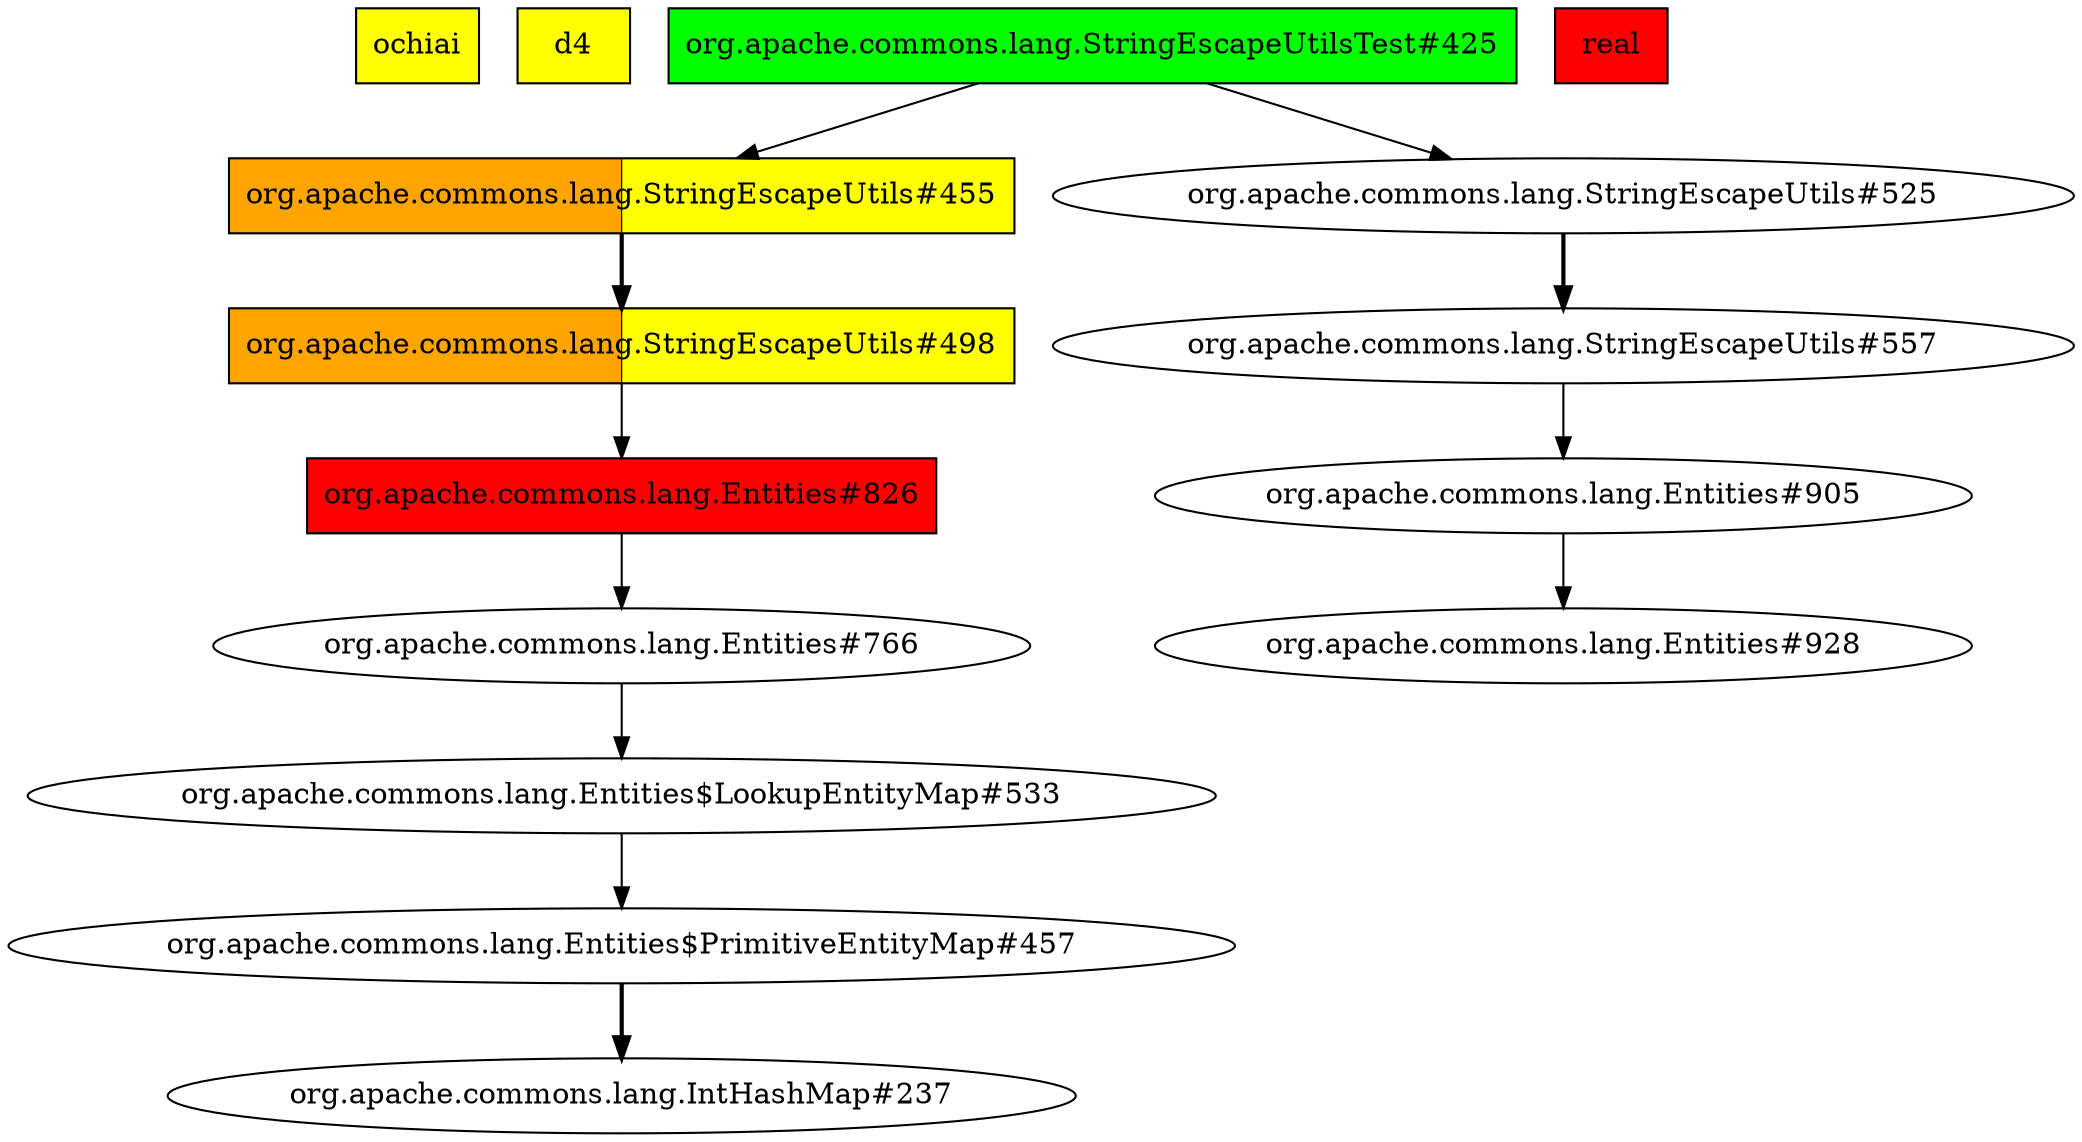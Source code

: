 digraph enhanced {
	"ochiai" [style=striped shape=box fillcolor="yellow"];
	"d4" [style=striped shape=box fillcolor="yellow"];
	"org.apache.commons.lang.StringEscapeUtils#498" [style=striped shape=box fillcolor="orange:yellow"];
	"org.apache.commons.lang.StringEscapeUtils#455" [style=striped shape=box fillcolor="orange:yellow"];
	"org.apache.commons.lang.Entities#826" [style=striped shape=box fillcolor="red"];
	"org.apache.commons.lang.StringEscapeUtilsTest#425" [style=striped shape=box fillcolor="green"];
	"real" [style=striped shape=box fillcolor="red"];
	"org.apache.commons.lang.Entities#826" -> "org.apache.commons.lang.Entities#766";
	"org.apache.commons.lang.StringEscapeUtils#455" -> "org.apache.commons.lang.StringEscapeUtils#498" [style=bold];
	"org.apache.commons.lang.StringEscapeUtils#525" -> "org.apache.commons.lang.StringEscapeUtils#557" [style=bold];
	"org.apache.commons.lang.Entities$PrimitiveEntityMap#457" -> "org.apache.commons.lang.IntHashMap#237" [style=bold];
	"org.apache.commons.lang.StringEscapeUtils#498" -> "org.apache.commons.lang.Entities#826";
	"org.apache.commons.lang.StringEscapeUtilsTest#425" -> "org.apache.commons.lang.StringEscapeUtils#455";
	"org.apache.commons.lang.Entities#905" -> "org.apache.commons.lang.Entities#928";
	"org.apache.commons.lang.StringEscapeUtils#557" -> "org.apache.commons.lang.Entities#905";
	"org.apache.commons.lang.Entities#766" -> "org.apache.commons.lang.Entities$LookupEntityMap#533";
	"org.apache.commons.lang.StringEscapeUtilsTest#425" -> "org.apache.commons.lang.StringEscapeUtils#525";
	"org.apache.commons.lang.Entities$LookupEntityMap#533" -> "org.apache.commons.lang.Entities$PrimitiveEntityMap#457";
}
